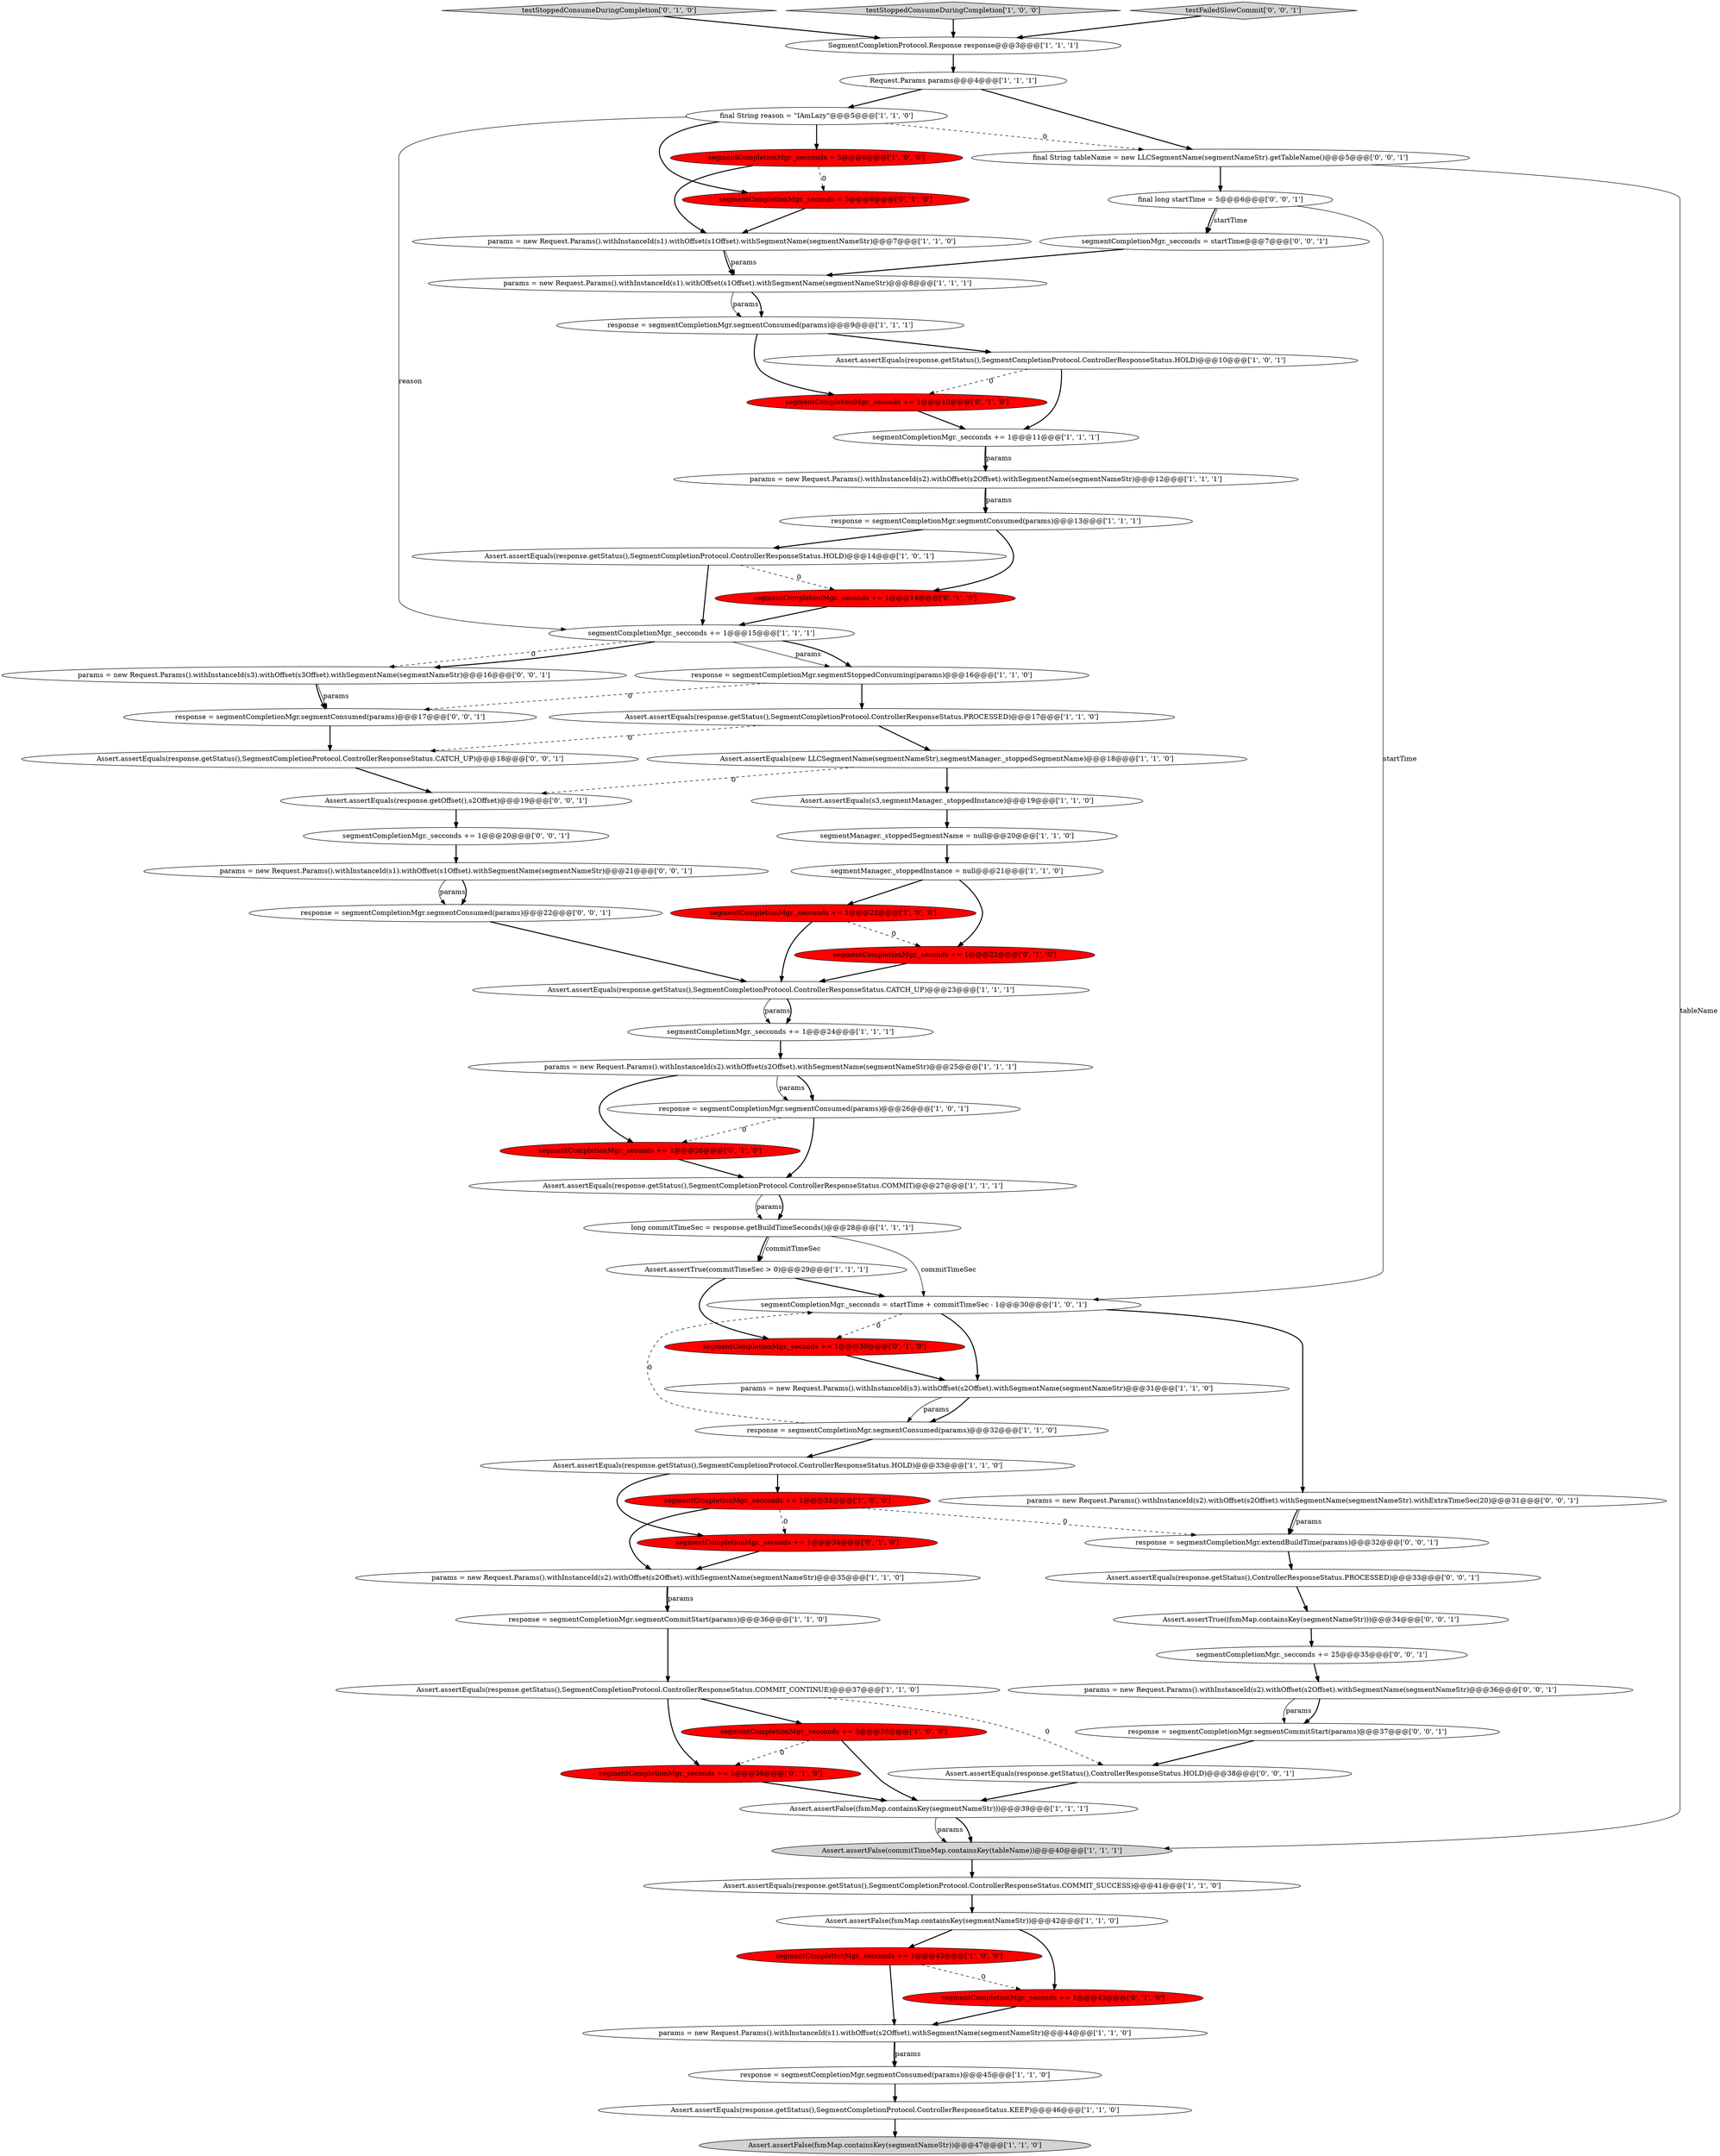 digraph {
66 [style = filled, label = "response = segmentCompletionMgr.extendBuildTime(params)@@@32@@@['0', '0', '1']", fillcolor = white, shape = ellipse image = "AAA0AAABBB3BBB"];
8 [style = filled, label = "segmentCompletionMgr._secconds += 1@@@43@@@['1', '0', '0']", fillcolor = red, shape = ellipse image = "AAA1AAABBB1BBB"];
22 [style = filled, label = "segmentCompletionMgr._secconds += 1@@@11@@@['1', '1', '1']", fillcolor = white, shape = ellipse image = "AAA0AAABBB1BBB"];
33 [style = filled, label = "Assert.assertEquals(response.getStatus(),SegmentCompletionProtocol.ControllerResponseStatus.CATCH_UP)@@@23@@@['1', '1', '1']", fillcolor = white, shape = ellipse image = "AAA0AAABBB1BBB"];
74 [style = filled, label = "params = new Request.Params().withInstanceId(s2).withOffset(s2Offset).withSegmentName(segmentNameStr)@@@36@@@['0', '0', '1']", fillcolor = white, shape = ellipse image = "AAA0AAABBB3BBB"];
4 [style = filled, label = "Assert.assertEquals(response.getStatus(),SegmentCompletionProtocol.ControllerResponseStatus.KEEP)@@@46@@@['1', '1', '0']", fillcolor = white, shape = ellipse image = "AAA0AAABBB1BBB"];
36 [style = filled, label = "Assert.assertEquals(response.getStatus(),SegmentCompletionProtocol.ControllerResponseStatus.HOLD)@@@14@@@['1', '0', '1']", fillcolor = white, shape = ellipse image = "AAA0AAABBB1BBB"];
54 [style = filled, label = "segmentCompletionMgr._seconds += 1@@@34@@@['0', '1', '0']", fillcolor = red, shape = ellipse image = "AAA1AAABBB2BBB"];
10 [style = filled, label = "Assert.assertFalse(fsmMap.containsKey(segmentNameStr))@@@47@@@['1', '1', '0']", fillcolor = lightgray, shape = ellipse image = "AAA0AAABBB1BBB"];
71 [style = filled, label = "final long startTime = 5@@@6@@@['0', '0', '1']", fillcolor = white, shape = ellipse image = "AAA0AAABBB3BBB"];
17 [style = filled, label = "segmentCompletionMgr._secconds += 1@@@24@@@['1', '1', '1']", fillcolor = white, shape = ellipse image = "AAA0AAABBB1BBB"];
73 [style = filled, label = "Assert.assertEquals(response.getStatus(),ControllerResponseStatus.PROCESSED)@@@33@@@['0', '0', '1']", fillcolor = white, shape = ellipse image = "AAA0AAABBB3BBB"];
20 [style = filled, label = "SegmentCompletionProtocol.Response response@@@3@@@['1', '1', '1']", fillcolor = white, shape = ellipse image = "AAA0AAABBB1BBB"];
15 [style = filled, label = "final String reason = \"IAmLazy\"@@@5@@@['1', '1', '0']", fillcolor = white, shape = ellipse image = "AAA0AAABBB1BBB"];
24 [style = filled, label = "response = segmentCompletionMgr.segmentConsumed(params)@@@45@@@['1', '1', '0']", fillcolor = white, shape = ellipse image = "AAA0AAABBB1BBB"];
1 [style = filled, label = "segmentCompletionMgr._secconds = 5@@@6@@@['1', '0', '0']", fillcolor = red, shape = ellipse image = "AAA1AAABBB1BBB"];
60 [style = filled, label = "Assert.assertTrue((fsmMap.containsKey(segmentNameStr)))@@@34@@@['0', '0', '1']", fillcolor = white, shape = ellipse image = "AAA0AAABBB3BBB"];
67 [style = filled, label = "segmentCompletionMgr._secconds += 25@@@35@@@['0', '0', '1']", fillcolor = white, shape = ellipse image = "AAA0AAABBB3BBB"];
56 [style = filled, label = "Assert.assertEquals(response.getOffset(),s2Offset)@@@19@@@['0', '0', '1']", fillcolor = white, shape = ellipse image = "AAA0AAABBB3BBB"];
70 [style = filled, label = "response = segmentCompletionMgr.segmentConsumed(params)@@@22@@@['0', '0', '1']", fillcolor = white, shape = ellipse image = "AAA0AAABBB3BBB"];
47 [style = filled, label = "segmentCompletionMgr._seconds += 1@@@22@@@['0', '1', '0']", fillcolor = red, shape = ellipse image = "AAA1AAABBB2BBB"];
21 [style = filled, label = "long commitTimeSec = response.getBuildTimeSeconds()@@@28@@@['1', '1', '1']", fillcolor = white, shape = ellipse image = "AAA0AAABBB1BBB"];
26 [style = filled, label = "Request.Params params@@@4@@@['1', '1', '1']", fillcolor = white, shape = ellipse image = "AAA0AAABBB1BBB"];
7 [style = filled, label = "response = segmentCompletionMgr.segmentConsumed(params)@@@26@@@['1', '0', '1']", fillcolor = white, shape = ellipse image = "AAA0AAABBB1BBB"];
0 [style = filled, label = "segmentCompletionMgr._secconds += 1@@@15@@@['1', '1', '1']", fillcolor = white, shape = ellipse image = "AAA0AAABBB1BBB"];
45 [style = filled, label = "segmentManager._stoppedSegmentName = null@@@20@@@['1', '1', '0']", fillcolor = white, shape = ellipse image = "AAA0AAABBB1BBB"];
41 [style = filled, label = "segmentCompletionMgr._secconds += 1@@@34@@@['1', '0', '0']", fillcolor = red, shape = ellipse image = "AAA1AAABBB1BBB"];
48 [style = filled, label = "segmentCompletionMgr._seconds += 1@@@30@@@['0', '1', '0']", fillcolor = red, shape = ellipse image = "AAA1AAABBB2BBB"];
50 [style = filled, label = "segmentCompletionMgr._seconds += 5@@@38@@@['0', '1', '0']", fillcolor = red, shape = ellipse image = "AAA1AAABBB2BBB"];
65 [style = filled, label = "Assert.assertEquals(response.getStatus(),ControllerResponseStatus.HOLD)@@@38@@@['0', '0', '1']", fillcolor = white, shape = ellipse image = "AAA0AAABBB3BBB"];
19 [style = filled, label = "Assert.assertFalse(fsmMap.containsKey(segmentNameStr))@@@42@@@['1', '1', '0']", fillcolor = white, shape = ellipse image = "AAA0AAABBB1BBB"];
2 [style = filled, label = "response = segmentCompletionMgr.segmentConsumed(params)@@@13@@@['1', '1', '1']", fillcolor = white, shape = ellipse image = "AAA0AAABBB1BBB"];
12 [style = filled, label = "segmentManager._stoppedInstance = null@@@21@@@['1', '1', '0']", fillcolor = white, shape = ellipse image = "AAA0AAABBB1BBB"];
18 [style = filled, label = "params = new Request.Params().withInstanceId(s1).withOffset(s1Offset).withSegmentName(segmentNameStr)@@@8@@@['1', '1', '1']", fillcolor = white, shape = ellipse image = "AAA0AAABBB1BBB"];
14 [style = filled, label = "Assert.assertFalse((fsmMap.containsKey(segmentNameStr)))@@@39@@@['1', '1', '1']", fillcolor = white, shape = ellipse image = "AAA0AAABBB1BBB"];
25 [style = filled, label = "params = new Request.Params().withInstanceId(s2).withOffset(s2Offset).withSegmentName(segmentNameStr)@@@35@@@['1', '1', '0']", fillcolor = white, shape = ellipse image = "AAA0AAABBB1BBB"];
35 [style = filled, label = "Assert.assertEquals(response.getStatus(),SegmentCompletionProtocol.ControllerResponseStatus.COMMIT)@@@27@@@['1', '1', '1']", fillcolor = white, shape = ellipse image = "AAA0AAABBB1BBB"];
52 [style = filled, label = "testStoppedConsumeDuringCompletion['0', '1', '0']", fillcolor = lightgray, shape = diamond image = "AAA0AAABBB2BBB"];
27 [style = filled, label = "params = new Request.Params().withInstanceId(s2).withOffset(s2Offset).withSegmentName(segmentNameStr)@@@25@@@['1', '1', '1']", fillcolor = white, shape = ellipse image = "AAA0AAABBB1BBB"];
13 [style = filled, label = "Assert.assertEquals(response.getStatus(),SegmentCompletionProtocol.ControllerResponseStatus.HOLD)@@@33@@@['1', '1', '0']", fillcolor = white, shape = ellipse image = "AAA0AAABBB1BBB"];
23 [style = filled, label = "Assert.assertEquals(response.getStatus(),SegmentCompletionProtocol.ControllerResponseStatus.PROCESSED)@@@17@@@['1', '1', '0']", fillcolor = white, shape = ellipse image = "AAA0AAABBB1BBB"];
30 [style = filled, label = "testStoppedConsumeDuringCompletion['1', '0', '0']", fillcolor = lightgray, shape = diamond image = "AAA0AAABBB1BBB"];
31 [style = filled, label = "Assert.assertTrue(commitTimeSec > 0)@@@29@@@['1', '1', '1']", fillcolor = white, shape = ellipse image = "AAA0AAABBB1BBB"];
34 [style = filled, label = "Assert.assertEquals(new LLCSegmentName(segmentNameStr),segmentManager._stoppedSegmentName)@@@18@@@['1', '1', '0']", fillcolor = white, shape = ellipse image = "AAA0AAABBB1BBB"];
39 [style = filled, label = "Assert.assertEquals(response.getStatus(),SegmentCompletionProtocol.ControllerResponseStatus.COMMIT_CONTINUE)@@@37@@@['1', '1', '0']", fillcolor = white, shape = ellipse image = "AAA0AAABBB1BBB"];
46 [style = filled, label = "segmentCompletionMgr._seconds += 1@@@10@@@['0', '1', '0']", fillcolor = red, shape = ellipse image = "AAA1AAABBB2BBB"];
61 [style = filled, label = "testFailedSlowCommit['0', '0', '1']", fillcolor = lightgray, shape = diamond image = "AAA0AAABBB3BBB"];
64 [style = filled, label = "Assert.assertEquals(response.getStatus(),SegmentCompletionProtocol.ControllerResponseStatus.CATCH_UP)@@@18@@@['0', '0', '1']", fillcolor = white, shape = ellipse image = "AAA0AAABBB3BBB"];
29 [style = filled, label = "segmentCompletionMgr._secconds += 1@@@22@@@['1', '0', '0']", fillcolor = red, shape = ellipse image = "AAA1AAABBB1BBB"];
72 [style = filled, label = "response = segmentCompletionMgr.segmentCommitStart(params)@@@37@@@['0', '0', '1']", fillcolor = white, shape = ellipse image = "AAA0AAABBB3BBB"];
59 [style = filled, label = "params = new Request.Params().withInstanceId(s2).withOffset(s2Offset).withSegmentName(segmentNameStr).withExtraTimeSec(20)@@@31@@@['0', '0', '1']", fillcolor = white, shape = ellipse image = "AAA0AAABBB3BBB"];
5 [style = filled, label = "response = segmentCompletionMgr.segmentStoppedConsuming(params)@@@16@@@['1', '1', '0']", fillcolor = white, shape = ellipse image = "AAA0AAABBB1BBB"];
38 [style = filled, label = "Assert.assertFalse(commitTimeMap.containsKey(tableName))@@@40@@@['1', '1', '1']", fillcolor = lightgray, shape = ellipse image = "AAA0AAABBB1BBB"];
55 [style = filled, label = "segmentCompletionMgr._seconds = 5@@@6@@@['0', '1', '0']", fillcolor = red, shape = ellipse image = "AAA1AAABBB2BBB"];
3 [style = filled, label = "segmentCompletionMgr._secconds += 5@@@38@@@['1', '0', '0']", fillcolor = red, shape = ellipse image = "AAA1AAABBB1BBB"];
51 [style = filled, label = "segmentCompletionMgr._seconds += 1@@@26@@@['0', '1', '0']", fillcolor = red, shape = ellipse image = "AAA1AAABBB2BBB"];
49 [style = filled, label = "segmentCompletionMgr._seconds += 1@@@14@@@['0', '1', '0']", fillcolor = red, shape = ellipse image = "AAA1AAABBB2BBB"];
63 [style = filled, label = "params = new Request.Params().withInstanceId(s1).withOffset(s1Offset).withSegmentName(segmentNameStr)@@@21@@@['0', '0', '1']", fillcolor = white, shape = ellipse image = "AAA0AAABBB3BBB"];
62 [style = filled, label = "response = segmentCompletionMgr.segmentConsumed(params)@@@17@@@['0', '0', '1']", fillcolor = white, shape = ellipse image = "AAA0AAABBB3BBB"];
69 [style = filled, label = "params = new Request.Params().withInstanceId(s3).withOffset(s3Offset).withSegmentName(segmentNameStr)@@@16@@@['0', '0', '1']", fillcolor = white, shape = ellipse image = "AAA0AAABBB3BBB"];
42 [style = filled, label = "params = new Request.Params().withInstanceId(s1).withOffset(s2Offset).withSegmentName(segmentNameStr)@@@44@@@['1', '1', '0']", fillcolor = white, shape = ellipse image = "AAA0AAABBB1BBB"];
6 [style = filled, label = "segmentCompletionMgr._secconds = startTime + commitTimeSec - 1@@@30@@@['1', '0', '1']", fillcolor = white, shape = ellipse image = "AAA0AAABBB1BBB"];
37 [style = filled, label = "response = segmentCompletionMgr.segmentConsumed(params)@@@32@@@['1', '1', '0']", fillcolor = white, shape = ellipse image = "AAA0AAABBB1BBB"];
40 [style = filled, label = "params = new Request.Params().withInstanceId(s2).withOffset(s2Offset).withSegmentName(segmentNameStr)@@@12@@@['1', '1', '1']", fillcolor = white, shape = ellipse image = "AAA0AAABBB1BBB"];
58 [style = filled, label = "final String tableName = new LLCSegmentName(segmentNameStr).getTableName()@@@5@@@['0', '0', '1']", fillcolor = white, shape = ellipse image = "AAA0AAABBB3BBB"];
16 [style = filled, label = "Assert.assertEquals(s3,segmentManager._stoppedInstance)@@@19@@@['1', '1', '0']", fillcolor = white, shape = ellipse image = "AAA0AAABBB1BBB"];
44 [style = filled, label = "Assert.assertEquals(response.getStatus(),SegmentCompletionProtocol.ControllerResponseStatus.COMMIT_SUCCESS)@@@41@@@['1', '1', '0']", fillcolor = white, shape = ellipse image = "AAA0AAABBB1BBB"];
11 [style = filled, label = "response = segmentCompletionMgr.segmentCommitStart(params)@@@36@@@['1', '1', '0']", fillcolor = white, shape = ellipse image = "AAA0AAABBB1BBB"];
32 [style = filled, label = "Assert.assertEquals(response.getStatus(),SegmentCompletionProtocol.ControllerResponseStatus.HOLD)@@@10@@@['1', '0', '1']", fillcolor = white, shape = ellipse image = "AAA0AAABBB1BBB"];
53 [style = filled, label = "segmentCompletionMgr._seconds += 1@@@43@@@['0', '1', '0']", fillcolor = red, shape = ellipse image = "AAA1AAABBB2BBB"];
43 [style = filled, label = "params = new Request.Params().withInstanceId(s3).withOffset(s2Offset).withSegmentName(segmentNameStr)@@@31@@@['1', '1', '0']", fillcolor = white, shape = ellipse image = "AAA0AAABBB1BBB"];
68 [style = filled, label = "segmentCompletionMgr._secconds += 1@@@20@@@['0', '0', '1']", fillcolor = white, shape = ellipse image = "AAA0AAABBB3BBB"];
57 [style = filled, label = "segmentCompletionMgr._secconds = startTime@@@7@@@['0', '0', '1']", fillcolor = white, shape = ellipse image = "AAA0AAABBB3BBB"];
28 [style = filled, label = "response = segmentCompletionMgr.segmentConsumed(params)@@@9@@@['1', '1', '1']", fillcolor = white, shape = ellipse image = "AAA0AAABBB1BBB"];
9 [style = filled, label = "params = new Request.Params().withInstanceId(s1).withOffset(s1Offset).withSegmentName(segmentNameStr)@@@7@@@['1', '1', '0']", fillcolor = white, shape = ellipse image = "AAA0AAABBB1BBB"];
40->2 [style = bold, label=""];
15->58 [style = dashed, label="0"];
15->55 [style = bold, label=""];
32->22 [style = bold, label=""];
6->43 [style = bold, label=""];
1->55 [style = dashed, label="0"];
38->44 [style = bold, label=""];
18->28 [style = solid, label="params"];
74->72 [style = bold, label=""];
20->26 [style = bold, label=""];
30->20 [style = bold, label=""];
44->19 [style = bold, label=""];
7->35 [style = bold, label=""];
49->0 [style = bold, label=""];
47->33 [style = bold, label=""];
65->14 [style = bold, label=""];
59->66 [style = bold, label=""];
12->47 [style = bold, label=""];
71->6 [style = solid, label="startTime"];
29->47 [style = dashed, label="0"];
36->0 [style = bold, label=""];
21->31 [style = bold, label=""];
0->69 [style = dashed, label="0"];
31->6 [style = bold, label=""];
2->49 [style = bold, label=""];
34->56 [style = dashed, label="0"];
48->43 [style = bold, label=""];
31->48 [style = bold, label=""];
27->7 [style = bold, label=""];
2->36 [style = bold, label=""];
26->15 [style = bold, label=""];
66->73 [style = bold, label=""];
35->21 [style = solid, label="params"];
33->17 [style = solid, label="params"];
27->51 [style = bold, label=""];
17->27 [style = bold, label=""];
73->60 [style = bold, label=""];
39->50 [style = bold, label=""];
21->31 [style = solid, label="commitTimeSec"];
37->6 [style = dashed, label="0"];
5->23 [style = bold, label=""];
16->45 [style = bold, label=""];
27->7 [style = solid, label="params"];
63->70 [style = solid, label="params"];
70->33 [style = bold, label=""];
25->11 [style = solid, label="params"];
14->38 [style = bold, label=""];
43->37 [style = solid, label="params"];
51->35 [style = bold, label=""];
18->28 [style = bold, label=""];
35->21 [style = bold, label=""];
14->38 [style = solid, label="params"];
69->62 [style = bold, label=""];
54->25 [style = bold, label=""];
12->29 [style = bold, label=""];
71->57 [style = solid, label="startTime"];
7->51 [style = dashed, label="0"];
37->13 [style = bold, label=""];
61->20 [style = bold, label=""];
32->46 [style = dashed, label="0"];
55->9 [style = bold, label=""];
36->49 [style = dashed, label="0"];
56->68 [style = bold, label=""];
4->10 [style = bold, label=""];
0->5 [style = solid, label="params"];
68->63 [style = bold, label=""];
13->54 [style = bold, label=""];
53->42 [style = bold, label=""];
6->48 [style = dashed, label="0"];
63->70 [style = bold, label=""];
50->14 [style = bold, label=""];
42->24 [style = bold, label=""];
59->66 [style = solid, label="params"];
1->9 [style = bold, label=""];
28->32 [style = bold, label=""];
13->41 [style = bold, label=""];
9->18 [style = bold, label=""];
19->53 [style = bold, label=""];
72->65 [style = bold, label=""];
42->24 [style = solid, label="params"];
34->16 [style = bold, label=""];
0->69 [style = bold, label=""];
6->59 [style = bold, label=""];
58->38 [style = solid, label="tableName"];
58->71 [style = bold, label=""];
33->17 [style = bold, label=""];
46->22 [style = bold, label=""];
0->5 [style = bold, label=""];
22->40 [style = bold, label=""];
15->1 [style = bold, label=""];
15->0 [style = solid, label="reason"];
26->58 [style = bold, label=""];
21->6 [style = solid, label="commitTimeSec"];
40->2 [style = solid, label="params"];
3->14 [style = bold, label=""];
67->74 [style = bold, label=""];
39->3 [style = bold, label=""];
8->53 [style = dashed, label="0"];
41->54 [style = dashed, label="0"];
43->37 [style = bold, label=""];
57->18 [style = bold, label=""];
62->64 [style = bold, label=""];
19->8 [style = bold, label=""];
52->20 [style = bold, label=""];
45->12 [style = bold, label=""];
22->40 [style = solid, label="params"];
71->57 [style = bold, label=""];
69->62 [style = solid, label="params"];
28->46 [style = bold, label=""];
29->33 [style = bold, label=""];
24->4 [style = bold, label=""];
8->42 [style = bold, label=""];
64->56 [style = bold, label=""];
60->67 [style = bold, label=""];
3->50 [style = dashed, label="0"];
39->65 [style = dashed, label="0"];
25->11 [style = bold, label=""];
9->18 [style = solid, label="params"];
74->72 [style = solid, label="params"];
23->34 [style = bold, label=""];
11->39 [style = bold, label=""];
41->66 [style = dashed, label="0"];
41->25 [style = bold, label=""];
5->62 [style = dashed, label="0"];
23->64 [style = dashed, label="0"];
}
